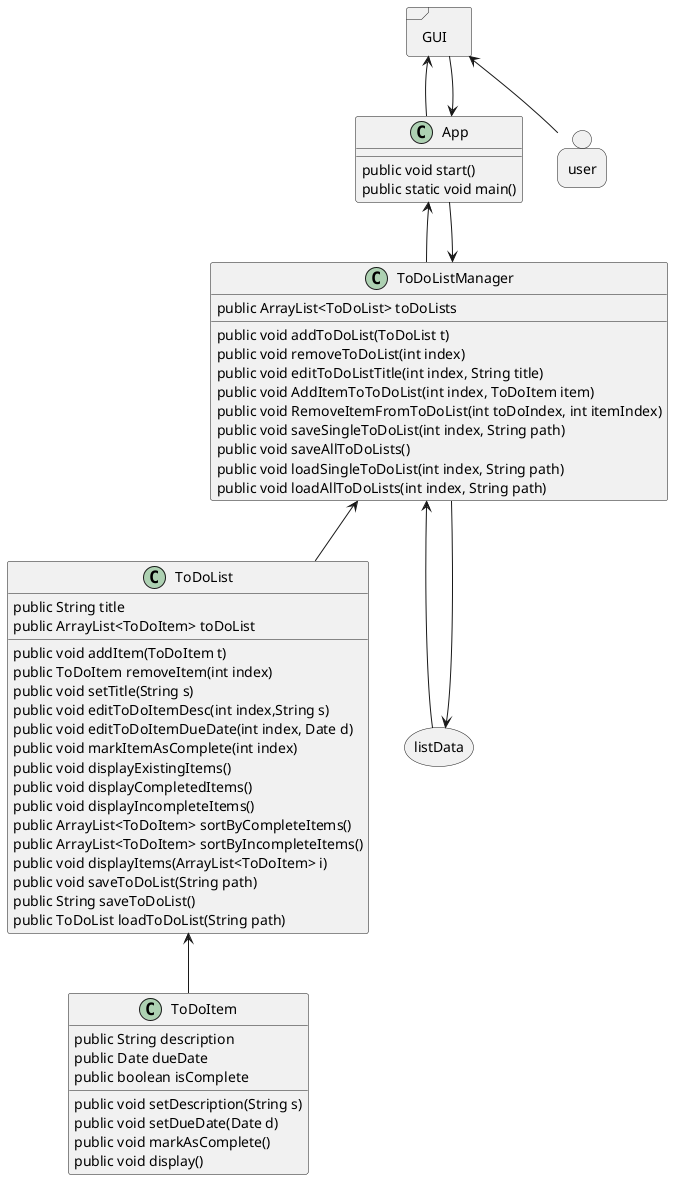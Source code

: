 @startuml
allowmixing

class ToDoItem {
    public String description
    public Date dueDate
    public boolean isComplete
    public void setDescription(String s)
    public void setDueDate(Date d)
    public void markAsComplete()
    public void display()
}
class ToDoList{
    public String title
    public ArrayList<ToDoItem> toDoList
    public void addItem(ToDoItem t)
    public ToDoItem removeItem(int index)
    public void setTitle(String s)
    public void editToDoItemDesc(int index,String s)
    public void editToDoItemDueDate(int index, Date d)
    public void markItemAsComplete(int index)
    public void displayExistingItems()
    public void displayCompletedItems()
    public void displayIncompleteItems()
    public ArrayList<ToDoItem> sortByCompleteItems()
    public ArrayList<ToDoItem> sortByIncompleteItems()
    public void displayItems(ArrayList<ToDoItem> i)
    public void saveToDoList(String path)
    public String saveToDoList()
    public ToDoList loadToDoList(String path)
}
class ToDoListManager{
    public ArrayList<ToDoList> toDoLists
    public void addToDoList(ToDoList t)
    public void removeToDoList(int index)
    public void editToDoListTitle(int index, String title)
    public void AddItemToToDoList(int index, ToDoItem item)
    public void RemoveItemFromToDoList(int toDoIndex, int itemIndex)
    public void saveSingleToDoList(int index, String path)
    public void saveAllToDoLists()
    public void loadSingleToDoList(int index, String path)
    public void loadAllToDoLists(int index, String path)
}
class App{
    public void start()
    public static void main()
}
frame GUI{
}
person user
storage listData

GUI<-- user
GUI<--App
App<--GUI
ToDoListManager<-- listData
listData<--ToDoListManager

App<--ToDoListManager
ToDoListManager<--App
ToDoListManager<--ToDoList
ToDoList<--ToDoItem
@enduml